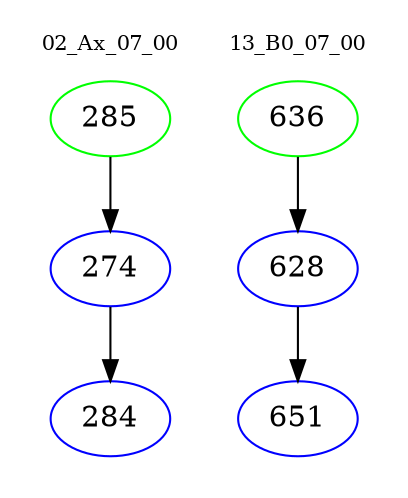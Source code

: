 digraph{
subgraph cluster_0 {
color = white
label = "02_Ax_07_00";
fontsize=10;
T0_285 [label="285", color="green"]
T0_285 -> T0_274 [color="black"]
T0_274 [label="274", color="blue"]
T0_274 -> T0_284 [color="black"]
T0_284 [label="284", color="blue"]
}
subgraph cluster_1 {
color = white
label = "13_B0_07_00";
fontsize=10;
T1_636 [label="636", color="green"]
T1_636 -> T1_628 [color="black"]
T1_628 [label="628", color="blue"]
T1_628 -> T1_651 [color="black"]
T1_651 [label="651", color="blue"]
}
}
